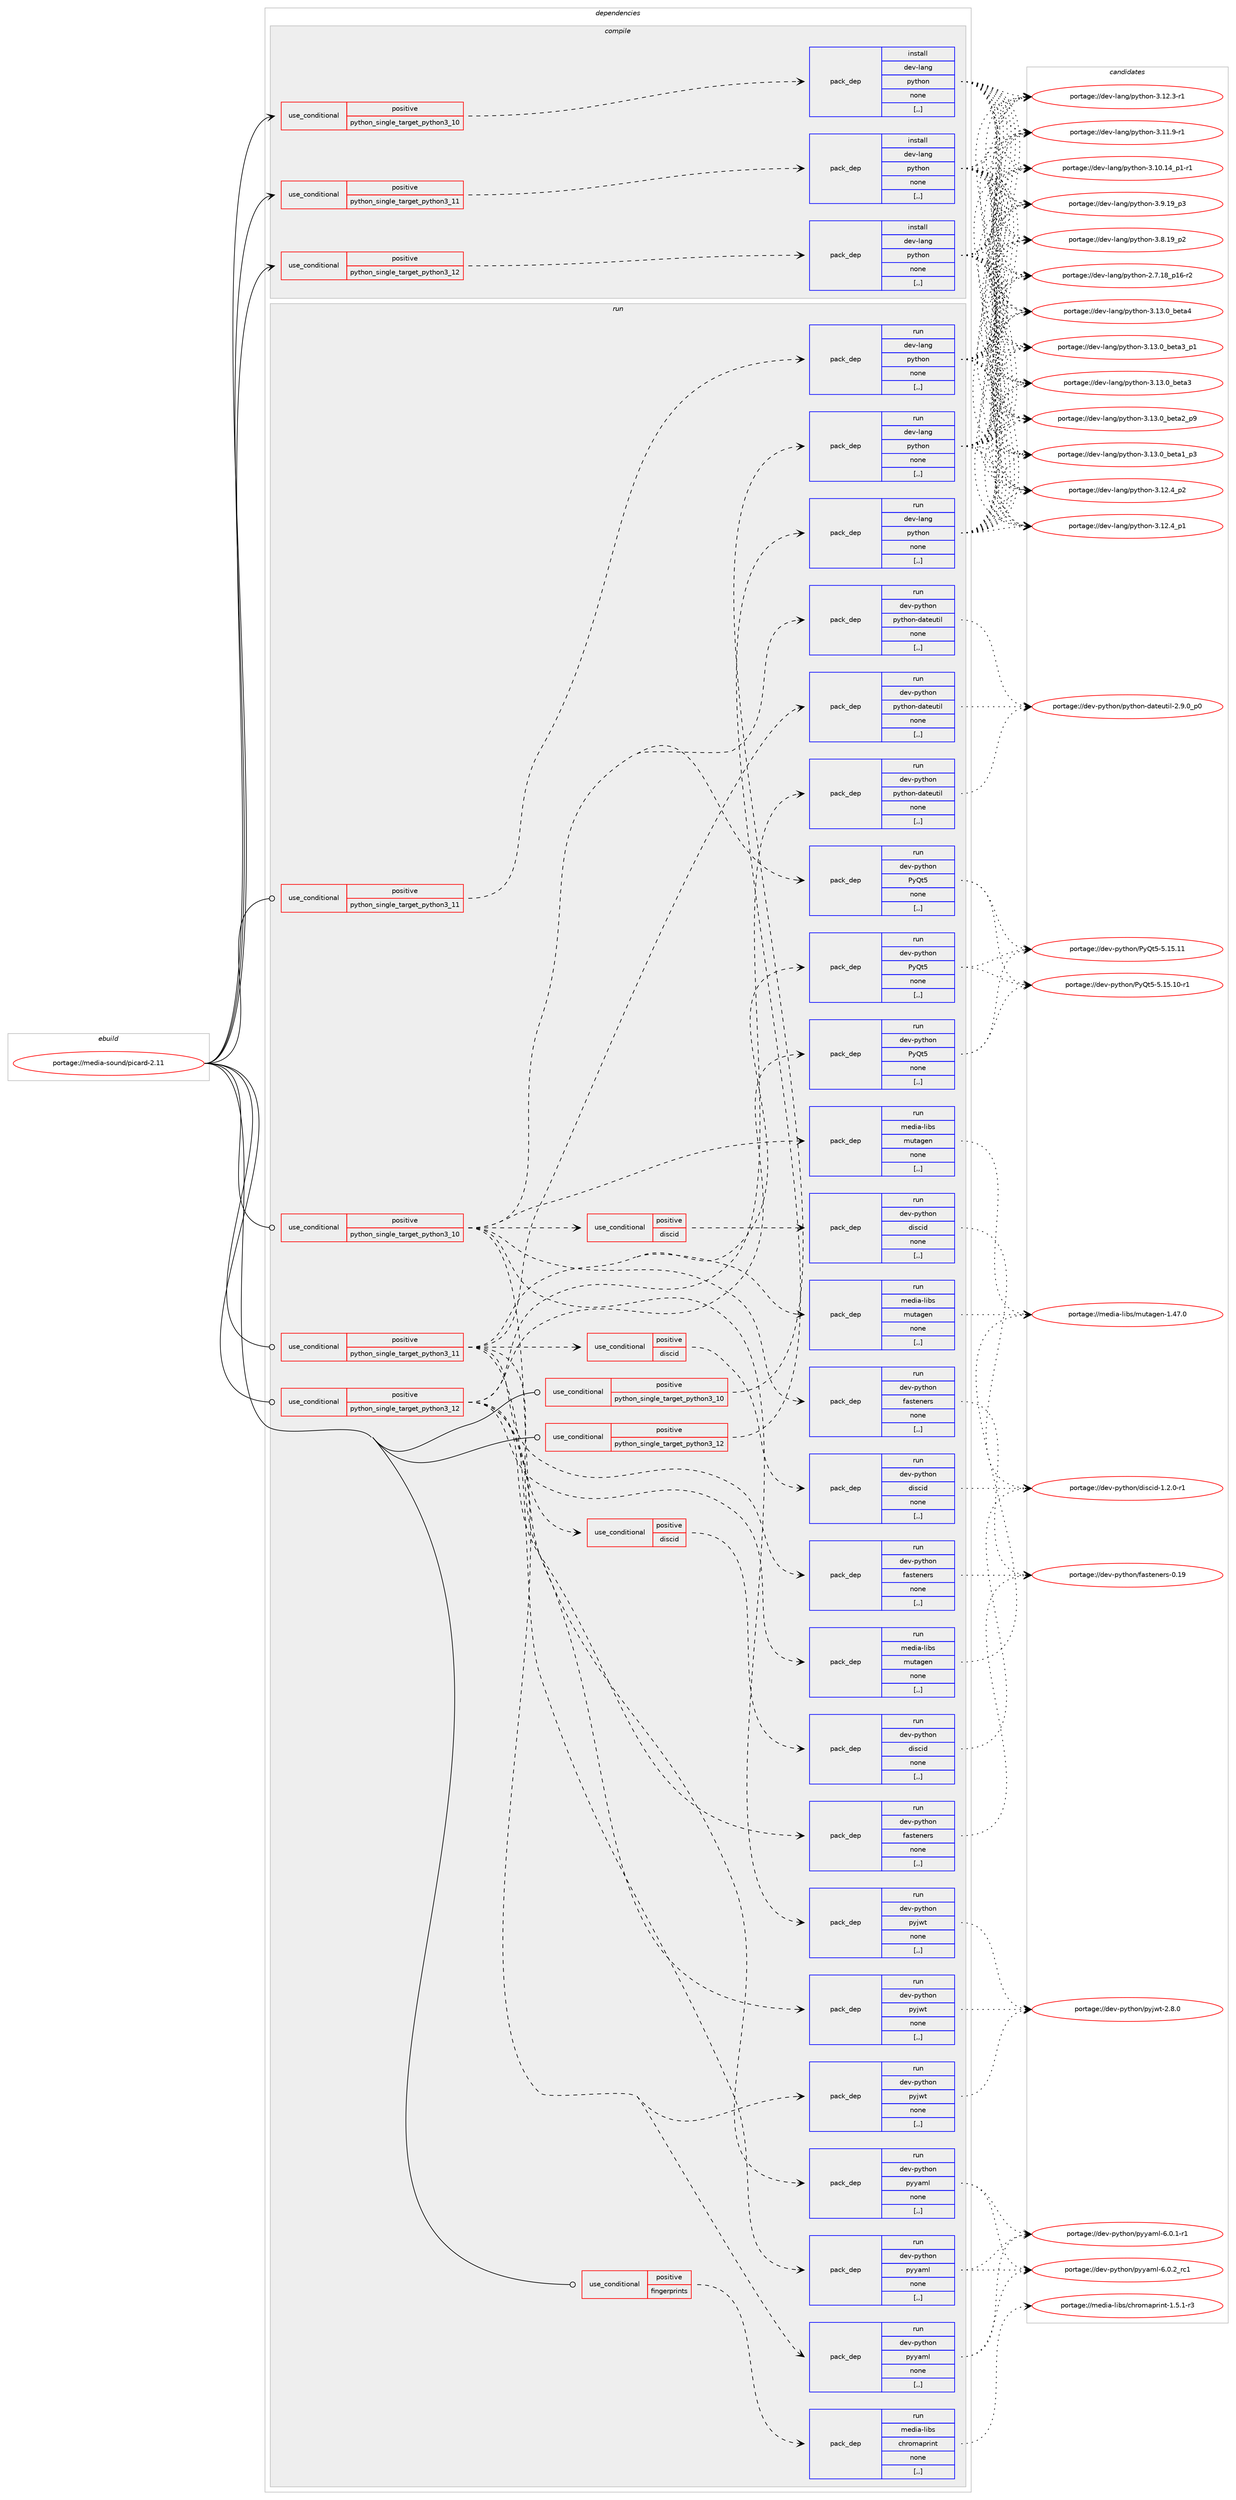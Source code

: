 digraph prolog {

# *************
# Graph options
# *************

newrank=true;
concentrate=true;
compound=true;
graph [rankdir=LR,fontname=Helvetica,fontsize=10,ranksep=1.5];#, ranksep=2.5, nodesep=0.2];
edge  [arrowhead=vee];
node  [fontname=Helvetica,fontsize=10];

# **********
# The ebuild
# **********

subgraph cluster_leftcol {
color=gray;
label=<<i>ebuild</i>>;
id [label="portage://media-sound/picard-2.11", color=red, width=4, href="../media-sound/picard-2.11.svg"];
}

# ****************
# The dependencies
# ****************

subgraph cluster_midcol {
color=gray;
label=<<i>dependencies</i>>;
subgraph cluster_compile {
fillcolor="#eeeeee";
style=filled;
label=<<i>compile</i>>;
subgraph cond80767 {
dependency318798 [label=<<TABLE BORDER="0" CELLBORDER="1" CELLSPACING="0" CELLPADDING="4"><TR><TD ROWSPAN="3" CELLPADDING="10">use_conditional</TD></TR><TR><TD>positive</TD></TR><TR><TD>python_single_target_python3_10</TD></TR></TABLE>>, shape=none, color=red];
subgraph pack235568 {
dependency318799 [label=<<TABLE BORDER="0" CELLBORDER="1" CELLSPACING="0" CELLPADDING="4" WIDTH="220"><TR><TD ROWSPAN="6" CELLPADDING="30">pack_dep</TD></TR><TR><TD WIDTH="110">install</TD></TR><TR><TD>dev-lang</TD></TR><TR><TD>python</TD></TR><TR><TD>none</TD></TR><TR><TD>[,,]</TD></TR></TABLE>>, shape=none, color=blue];
}
dependency318798:e -> dependency318799:w [weight=20,style="dashed",arrowhead="vee"];
}
id:e -> dependency318798:w [weight=20,style="solid",arrowhead="vee"];
subgraph cond80768 {
dependency318800 [label=<<TABLE BORDER="0" CELLBORDER="1" CELLSPACING="0" CELLPADDING="4"><TR><TD ROWSPAN="3" CELLPADDING="10">use_conditional</TD></TR><TR><TD>positive</TD></TR><TR><TD>python_single_target_python3_11</TD></TR></TABLE>>, shape=none, color=red];
subgraph pack235569 {
dependency318801 [label=<<TABLE BORDER="0" CELLBORDER="1" CELLSPACING="0" CELLPADDING="4" WIDTH="220"><TR><TD ROWSPAN="6" CELLPADDING="30">pack_dep</TD></TR><TR><TD WIDTH="110">install</TD></TR><TR><TD>dev-lang</TD></TR><TR><TD>python</TD></TR><TR><TD>none</TD></TR><TR><TD>[,,]</TD></TR></TABLE>>, shape=none, color=blue];
}
dependency318800:e -> dependency318801:w [weight=20,style="dashed",arrowhead="vee"];
}
id:e -> dependency318800:w [weight=20,style="solid",arrowhead="vee"];
subgraph cond80769 {
dependency318802 [label=<<TABLE BORDER="0" CELLBORDER="1" CELLSPACING="0" CELLPADDING="4"><TR><TD ROWSPAN="3" CELLPADDING="10">use_conditional</TD></TR><TR><TD>positive</TD></TR><TR><TD>python_single_target_python3_12</TD></TR></TABLE>>, shape=none, color=red];
subgraph pack235570 {
dependency318803 [label=<<TABLE BORDER="0" CELLBORDER="1" CELLSPACING="0" CELLPADDING="4" WIDTH="220"><TR><TD ROWSPAN="6" CELLPADDING="30">pack_dep</TD></TR><TR><TD WIDTH="110">install</TD></TR><TR><TD>dev-lang</TD></TR><TR><TD>python</TD></TR><TR><TD>none</TD></TR><TR><TD>[,,]</TD></TR></TABLE>>, shape=none, color=blue];
}
dependency318802:e -> dependency318803:w [weight=20,style="dashed",arrowhead="vee"];
}
id:e -> dependency318802:w [weight=20,style="solid",arrowhead="vee"];
}
subgraph cluster_compileandrun {
fillcolor="#eeeeee";
style=filled;
label=<<i>compile and run</i>>;
}
subgraph cluster_run {
fillcolor="#eeeeee";
style=filled;
label=<<i>run</i>>;
subgraph cond80770 {
dependency318804 [label=<<TABLE BORDER="0" CELLBORDER="1" CELLSPACING="0" CELLPADDING="4"><TR><TD ROWSPAN="3" CELLPADDING="10">use_conditional</TD></TR><TR><TD>positive</TD></TR><TR><TD>fingerprints</TD></TR></TABLE>>, shape=none, color=red];
subgraph pack235571 {
dependency318805 [label=<<TABLE BORDER="0" CELLBORDER="1" CELLSPACING="0" CELLPADDING="4" WIDTH="220"><TR><TD ROWSPAN="6" CELLPADDING="30">pack_dep</TD></TR><TR><TD WIDTH="110">run</TD></TR><TR><TD>media-libs</TD></TR><TR><TD>chromaprint</TD></TR><TR><TD>none</TD></TR><TR><TD>[,,]</TD></TR></TABLE>>, shape=none, color=blue];
}
dependency318804:e -> dependency318805:w [weight=20,style="dashed",arrowhead="vee"];
}
id:e -> dependency318804:w [weight=20,style="solid",arrowhead="odot"];
subgraph cond80771 {
dependency318806 [label=<<TABLE BORDER="0" CELLBORDER="1" CELLSPACING="0" CELLPADDING="4"><TR><TD ROWSPAN="3" CELLPADDING="10">use_conditional</TD></TR><TR><TD>positive</TD></TR><TR><TD>python_single_target_python3_10</TD></TR></TABLE>>, shape=none, color=red];
subgraph pack235572 {
dependency318807 [label=<<TABLE BORDER="0" CELLBORDER="1" CELLSPACING="0" CELLPADDING="4" WIDTH="220"><TR><TD ROWSPAN="6" CELLPADDING="30">pack_dep</TD></TR><TR><TD WIDTH="110">run</TD></TR><TR><TD>dev-lang</TD></TR><TR><TD>python</TD></TR><TR><TD>none</TD></TR><TR><TD>[,,]</TD></TR></TABLE>>, shape=none, color=blue];
}
dependency318806:e -> dependency318807:w [weight=20,style="dashed",arrowhead="vee"];
}
id:e -> dependency318806:w [weight=20,style="solid",arrowhead="odot"];
subgraph cond80772 {
dependency318808 [label=<<TABLE BORDER="0" CELLBORDER="1" CELLSPACING="0" CELLPADDING="4"><TR><TD ROWSPAN="3" CELLPADDING="10">use_conditional</TD></TR><TR><TD>positive</TD></TR><TR><TD>python_single_target_python3_10</TD></TR></TABLE>>, shape=none, color=red];
subgraph pack235573 {
dependency318809 [label=<<TABLE BORDER="0" CELLBORDER="1" CELLSPACING="0" CELLPADDING="4" WIDTH="220"><TR><TD ROWSPAN="6" CELLPADDING="30">pack_dep</TD></TR><TR><TD WIDTH="110">run</TD></TR><TR><TD>dev-python</TD></TR><TR><TD>fasteners</TD></TR><TR><TD>none</TD></TR><TR><TD>[,,]</TD></TR></TABLE>>, shape=none, color=blue];
}
dependency318808:e -> dependency318809:w [weight=20,style="dashed",arrowhead="vee"];
subgraph pack235574 {
dependency318810 [label=<<TABLE BORDER="0" CELLBORDER="1" CELLSPACING="0" CELLPADDING="4" WIDTH="220"><TR><TD ROWSPAN="6" CELLPADDING="30">pack_dep</TD></TR><TR><TD WIDTH="110">run</TD></TR><TR><TD>dev-python</TD></TR><TR><TD>pyjwt</TD></TR><TR><TD>none</TD></TR><TR><TD>[,,]</TD></TR></TABLE>>, shape=none, color=blue];
}
dependency318808:e -> dependency318810:w [weight=20,style="dashed",arrowhead="vee"];
subgraph pack235575 {
dependency318811 [label=<<TABLE BORDER="0" CELLBORDER="1" CELLSPACING="0" CELLPADDING="4" WIDTH="220"><TR><TD ROWSPAN="6" CELLPADDING="30">pack_dep</TD></TR><TR><TD WIDTH="110">run</TD></TR><TR><TD>dev-python</TD></TR><TR><TD>PyQt5</TD></TR><TR><TD>none</TD></TR><TR><TD>[,,]</TD></TR></TABLE>>, shape=none, color=blue];
}
dependency318808:e -> dependency318811:w [weight=20,style="dashed",arrowhead="vee"];
subgraph pack235576 {
dependency318812 [label=<<TABLE BORDER="0" CELLBORDER="1" CELLSPACING="0" CELLPADDING="4" WIDTH="220"><TR><TD ROWSPAN="6" CELLPADDING="30">pack_dep</TD></TR><TR><TD WIDTH="110">run</TD></TR><TR><TD>dev-python</TD></TR><TR><TD>python-dateutil</TD></TR><TR><TD>none</TD></TR><TR><TD>[,,]</TD></TR></TABLE>>, shape=none, color=blue];
}
dependency318808:e -> dependency318812:w [weight=20,style="dashed",arrowhead="vee"];
subgraph pack235577 {
dependency318813 [label=<<TABLE BORDER="0" CELLBORDER="1" CELLSPACING="0" CELLPADDING="4" WIDTH="220"><TR><TD ROWSPAN="6" CELLPADDING="30">pack_dep</TD></TR><TR><TD WIDTH="110">run</TD></TR><TR><TD>dev-python</TD></TR><TR><TD>pyyaml</TD></TR><TR><TD>none</TD></TR><TR><TD>[,,]</TD></TR></TABLE>>, shape=none, color=blue];
}
dependency318808:e -> dependency318813:w [weight=20,style="dashed",arrowhead="vee"];
subgraph pack235578 {
dependency318814 [label=<<TABLE BORDER="0" CELLBORDER="1" CELLSPACING="0" CELLPADDING="4" WIDTH="220"><TR><TD ROWSPAN="6" CELLPADDING="30">pack_dep</TD></TR><TR><TD WIDTH="110">run</TD></TR><TR><TD>media-libs</TD></TR><TR><TD>mutagen</TD></TR><TR><TD>none</TD></TR><TR><TD>[,,]</TD></TR></TABLE>>, shape=none, color=blue];
}
dependency318808:e -> dependency318814:w [weight=20,style="dashed",arrowhead="vee"];
subgraph cond80773 {
dependency318815 [label=<<TABLE BORDER="0" CELLBORDER="1" CELLSPACING="0" CELLPADDING="4"><TR><TD ROWSPAN="3" CELLPADDING="10">use_conditional</TD></TR><TR><TD>positive</TD></TR><TR><TD>discid</TD></TR></TABLE>>, shape=none, color=red];
subgraph pack235579 {
dependency318816 [label=<<TABLE BORDER="0" CELLBORDER="1" CELLSPACING="0" CELLPADDING="4" WIDTH="220"><TR><TD ROWSPAN="6" CELLPADDING="30">pack_dep</TD></TR><TR><TD WIDTH="110">run</TD></TR><TR><TD>dev-python</TD></TR><TR><TD>discid</TD></TR><TR><TD>none</TD></TR><TR><TD>[,,]</TD></TR></TABLE>>, shape=none, color=blue];
}
dependency318815:e -> dependency318816:w [weight=20,style="dashed",arrowhead="vee"];
}
dependency318808:e -> dependency318815:w [weight=20,style="dashed",arrowhead="vee"];
}
id:e -> dependency318808:w [weight=20,style="solid",arrowhead="odot"];
subgraph cond80774 {
dependency318817 [label=<<TABLE BORDER="0" CELLBORDER="1" CELLSPACING="0" CELLPADDING="4"><TR><TD ROWSPAN="3" CELLPADDING="10">use_conditional</TD></TR><TR><TD>positive</TD></TR><TR><TD>python_single_target_python3_11</TD></TR></TABLE>>, shape=none, color=red];
subgraph pack235580 {
dependency318818 [label=<<TABLE BORDER="0" CELLBORDER="1" CELLSPACING="0" CELLPADDING="4" WIDTH="220"><TR><TD ROWSPAN="6" CELLPADDING="30">pack_dep</TD></TR><TR><TD WIDTH="110">run</TD></TR><TR><TD>dev-lang</TD></TR><TR><TD>python</TD></TR><TR><TD>none</TD></TR><TR><TD>[,,]</TD></TR></TABLE>>, shape=none, color=blue];
}
dependency318817:e -> dependency318818:w [weight=20,style="dashed",arrowhead="vee"];
}
id:e -> dependency318817:w [weight=20,style="solid",arrowhead="odot"];
subgraph cond80775 {
dependency318819 [label=<<TABLE BORDER="0" CELLBORDER="1" CELLSPACING="0" CELLPADDING="4"><TR><TD ROWSPAN="3" CELLPADDING="10">use_conditional</TD></TR><TR><TD>positive</TD></TR><TR><TD>python_single_target_python3_11</TD></TR></TABLE>>, shape=none, color=red];
subgraph pack235581 {
dependency318820 [label=<<TABLE BORDER="0" CELLBORDER="1" CELLSPACING="0" CELLPADDING="4" WIDTH="220"><TR><TD ROWSPAN="6" CELLPADDING="30">pack_dep</TD></TR><TR><TD WIDTH="110">run</TD></TR><TR><TD>dev-python</TD></TR><TR><TD>fasteners</TD></TR><TR><TD>none</TD></TR><TR><TD>[,,]</TD></TR></TABLE>>, shape=none, color=blue];
}
dependency318819:e -> dependency318820:w [weight=20,style="dashed",arrowhead="vee"];
subgraph pack235582 {
dependency318821 [label=<<TABLE BORDER="0" CELLBORDER="1" CELLSPACING="0" CELLPADDING="4" WIDTH="220"><TR><TD ROWSPAN="6" CELLPADDING="30">pack_dep</TD></TR><TR><TD WIDTH="110">run</TD></TR><TR><TD>dev-python</TD></TR><TR><TD>pyjwt</TD></TR><TR><TD>none</TD></TR><TR><TD>[,,]</TD></TR></TABLE>>, shape=none, color=blue];
}
dependency318819:e -> dependency318821:w [weight=20,style="dashed",arrowhead="vee"];
subgraph pack235583 {
dependency318822 [label=<<TABLE BORDER="0" CELLBORDER="1" CELLSPACING="0" CELLPADDING="4" WIDTH="220"><TR><TD ROWSPAN="6" CELLPADDING="30">pack_dep</TD></TR><TR><TD WIDTH="110">run</TD></TR><TR><TD>dev-python</TD></TR><TR><TD>PyQt5</TD></TR><TR><TD>none</TD></TR><TR><TD>[,,]</TD></TR></TABLE>>, shape=none, color=blue];
}
dependency318819:e -> dependency318822:w [weight=20,style="dashed",arrowhead="vee"];
subgraph pack235584 {
dependency318823 [label=<<TABLE BORDER="0" CELLBORDER="1" CELLSPACING="0" CELLPADDING="4" WIDTH="220"><TR><TD ROWSPAN="6" CELLPADDING="30">pack_dep</TD></TR><TR><TD WIDTH="110">run</TD></TR><TR><TD>dev-python</TD></TR><TR><TD>python-dateutil</TD></TR><TR><TD>none</TD></TR><TR><TD>[,,]</TD></TR></TABLE>>, shape=none, color=blue];
}
dependency318819:e -> dependency318823:w [weight=20,style="dashed",arrowhead="vee"];
subgraph pack235585 {
dependency318824 [label=<<TABLE BORDER="0" CELLBORDER="1" CELLSPACING="0" CELLPADDING="4" WIDTH="220"><TR><TD ROWSPAN="6" CELLPADDING="30">pack_dep</TD></TR><TR><TD WIDTH="110">run</TD></TR><TR><TD>dev-python</TD></TR><TR><TD>pyyaml</TD></TR><TR><TD>none</TD></TR><TR><TD>[,,]</TD></TR></TABLE>>, shape=none, color=blue];
}
dependency318819:e -> dependency318824:w [weight=20,style="dashed",arrowhead="vee"];
subgraph pack235586 {
dependency318825 [label=<<TABLE BORDER="0" CELLBORDER="1" CELLSPACING="0" CELLPADDING="4" WIDTH="220"><TR><TD ROWSPAN="6" CELLPADDING="30">pack_dep</TD></TR><TR><TD WIDTH="110">run</TD></TR><TR><TD>media-libs</TD></TR><TR><TD>mutagen</TD></TR><TR><TD>none</TD></TR><TR><TD>[,,]</TD></TR></TABLE>>, shape=none, color=blue];
}
dependency318819:e -> dependency318825:w [weight=20,style="dashed",arrowhead="vee"];
subgraph cond80776 {
dependency318826 [label=<<TABLE BORDER="0" CELLBORDER="1" CELLSPACING="0" CELLPADDING="4"><TR><TD ROWSPAN="3" CELLPADDING="10">use_conditional</TD></TR><TR><TD>positive</TD></TR><TR><TD>discid</TD></TR></TABLE>>, shape=none, color=red];
subgraph pack235587 {
dependency318827 [label=<<TABLE BORDER="0" CELLBORDER="1" CELLSPACING="0" CELLPADDING="4" WIDTH="220"><TR><TD ROWSPAN="6" CELLPADDING="30">pack_dep</TD></TR><TR><TD WIDTH="110">run</TD></TR><TR><TD>dev-python</TD></TR><TR><TD>discid</TD></TR><TR><TD>none</TD></TR><TR><TD>[,,]</TD></TR></TABLE>>, shape=none, color=blue];
}
dependency318826:e -> dependency318827:w [weight=20,style="dashed",arrowhead="vee"];
}
dependency318819:e -> dependency318826:w [weight=20,style="dashed",arrowhead="vee"];
}
id:e -> dependency318819:w [weight=20,style="solid",arrowhead="odot"];
subgraph cond80777 {
dependency318828 [label=<<TABLE BORDER="0" CELLBORDER="1" CELLSPACING="0" CELLPADDING="4"><TR><TD ROWSPAN="3" CELLPADDING="10">use_conditional</TD></TR><TR><TD>positive</TD></TR><TR><TD>python_single_target_python3_12</TD></TR></TABLE>>, shape=none, color=red];
subgraph pack235588 {
dependency318829 [label=<<TABLE BORDER="0" CELLBORDER="1" CELLSPACING="0" CELLPADDING="4" WIDTH="220"><TR><TD ROWSPAN="6" CELLPADDING="30">pack_dep</TD></TR><TR><TD WIDTH="110">run</TD></TR><TR><TD>dev-lang</TD></TR><TR><TD>python</TD></TR><TR><TD>none</TD></TR><TR><TD>[,,]</TD></TR></TABLE>>, shape=none, color=blue];
}
dependency318828:e -> dependency318829:w [weight=20,style="dashed",arrowhead="vee"];
}
id:e -> dependency318828:w [weight=20,style="solid",arrowhead="odot"];
subgraph cond80778 {
dependency318830 [label=<<TABLE BORDER="0" CELLBORDER="1" CELLSPACING="0" CELLPADDING="4"><TR><TD ROWSPAN="3" CELLPADDING="10">use_conditional</TD></TR><TR><TD>positive</TD></TR><TR><TD>python_single_target_python3_12</TD></TR></TABLE>>, shape=none, color=red];
subgraph pack235589 {
dependency318831 [label=<<TABLE BORDER="0" CELLBORDER="1" CELLSPACING="0" CELLPADDING="4" WIDTH="220"><TR><TD ROWSPAN="6" CELLPADDING="30">pack_dep</TD></TR><TR><TD WIDTH="110">run</TD></TR><TR><TD>dev-python</TD></TR><TR><TD>fasteners</TD></TR><TR><TD>none</TD></TR><TR><TD>[,,]</TD></TR></TABLE>>, shape=none, color=blue];
}
dependency318830:e -> dependency318831:w [weight=20,style="dashed",arrowhead="vee"];
subgraph pack235590 {
dependency318832 [label=<<TABLE BORDER="0" CELLBORDER="1" CELLSPACING="0" CELLPADDING="4" WIDTH="220"><TR><TD ROWSPAN="6" CELLPADDING="30">pack_dep</TD></TR><TR><TD WIDTH="110">run</TD></TR><TR><TD>dev-python</TD></TR><TR><TD>pyjwt</TD></TR><TR><TD>none</TD></TR><TR><TD>[,,]</TD></TR></TABLE>>, shape=none, color=blue];
}
dependency318830:e -> dependency318832:w [weight=20,style="dashed",arrowhead="vee"];
subgraph pack235591 {
dependency318833 [label=<<TABLE BORDER="0" CELLBORDER="1" CELLSPACING="0" CELLPADDING="4" WIDTH="220"><TR><TD ROWSPAN="6" CELLPADDING="30">pack_dep</TD></TR><TR><TD WIDTH="110">run</TD></TR><TR><TD>dev-python</TD></TR><TR><TD>PyQt5</TD></TR><TR><TD>none</TD></TR><TR><TD>[,,]</TD></TR></TABLE>>, shape=none, color=blue];
}
dependency318830:e -> dependency318833:w [weight=20,style="dashed",arrowhead="vee"];
subgraph pack235592 {
dependency318834 [label=<<TABLE BORDER="0" CELLBORDER="1" CELLSPACING="0" CELLPADDING="4" WIDTH="220"><TR><TD ROWSPAN="6" CELLPADDING="30">pack_dep</TD></TR><TR><TD WIDTH="110">run</TD></TR><TR><TD>dev-python</TD></TR><TR><TD>python-dateutil</TD></TR><TR><TD>none</TD></TR><TR><TD>[,,]</TD></TR></TABLE>>, shape=none, color=blue];
}
dependency318830:e -> dependency318834:w [weight=20,style="dashed",arrowhead="vee"];
subgraph pack235593 {
dependency318835 [label=<<TABLE BORDER="0" CELLBORDER="1" CELLSPACING="0" CELLPADDING="4" WIDTH="220"><TR><TD ROWSPAN="6" CELLPADDING="30">pack_dep</TD></TR><TR><TD WIDTH="110">run</TD></TR><TR><TD>dev-python</TD></TR><TR><TD>pyyaml</TD></TR><TR><TD>none</TD></TR><TR><TD>[,,]</TD></TR></TABLE>>, shape=none, color=blue];
}
dependency318830:e -> dependency318835:w [weight=20,style="dashed",arrowhead="vee"];
subgraph pack235594 {
dependency318836 [label=<<TABLE BORDER="0" CELLBORDER="1" CELLSPACING="0" CELLPADDING="4" WIDTH="220"><TR><TD ROWSPAN="6" CELLPADDING="30">pack_dep</TD></TR><TR><TD WIDTH="110">run</TD></TR><TR><TD>media-libs</TD></TR><TR><TD>mutagen</TD></TR><TR><TD>none</TD></TR><TR><TD>[,,]</TD></TR></TABLE>>, shape=none, color=blue];
}
dependency318830:e -> dependency318836:w [weight=20,style="dashed",arrowhead="vee"];
subgraph cond80779 {
dependency318837 [label=<<TABLE BORDER="0" CELLBORDER="1" CELLSPACING="0" CELLPADDING="4"><TR><TD ROWSPAN="3" CELLPADDING="10">use_conditional</TD></TR><TR><TD>positive</TD></TR><TR><TD>discid</TD></TR></TABLE>>, shape=none, color=red];
subgraph pack235595 {
dependency318838 [label=<<TABLE BORDER="0" CELLBORDER="1" CELLSPACING="0" CELLPADDING="4" WIDTH="220"><TR><TD ROWSPAN="6" CELLPADDING="30">pack_dep</TD></TR><TR><TD WIDTH="110">run</TD></TR><TR><TD>dev-python</TD></TR><TR><TD>discid</TD></TR><TR><TD>none</TD></TR><TR><TD>[,,]</TD></TR></TABLE>>, shape=none, color=blue];
}
dependency318837:e -> dependency318838:w [weight=20,style="dashed",arrowhead="vee"];
}
dependency318830:e -> dependency318837:w [weight=20,style="dashed",arrowhead="vee"];
}
id:e -> dependency318830:w [weight=20,style="solid",arrowhead="odot"];
}
}

# **************
# The candidates
# **************

subgraph cluster_choices {
rank=same;
color=gray;
label=<<i>candidates</i>>;

subgraph choice235568 {
color=black;
nodesep=1;
choice1001011184510897110103471121211161041111104551464951464895981011169752 [label="portage://dev-lang/python-3.13.0_beta4", color=red, width=4,href="../dev-lang/python-3.13.0_beta4.svg"];
choice10010111845108971101034711212111610411111045514649514648959810111697519511249 [label="portage://dev-lang/python-3.13.0_beta3_p1", color=red, width=4,href="../dev-lang/python-3.13.0_beta3_p1.svg"];
choice1001011184510897110103471121211161041111104551464951464895981011169751 [label="portage://dev-lang/python-3.13.0_beta3", color=red, width=4,href="../dev-lang/python-3.13.0_beta3.svg"];
choice10010111845108971101034711212111610411111045514649514648959810111697509511257 [label="portage://dev-lang/python-3.13.0_beta2_p9", color=red, width=4,href="../dev-lang/python-3.13.0_beta2_p9.svg"];
choice10010111845108971101034711212111610411111045514649514648959810111697499511251 [label="portage://dev-lang/python-3.13.0_beta1_p3", color=red, width=4,href="../dev-lang/python-3.13.0_beta1_p3.svg"];
choice100101118451089711010347112121116104111110455146495046529511250 [label="portage://dev-lang/python-3.12.4_p2", color=red, width=4,href="../dev-lang/python-3.12.4_p2.svg"];
choice100101118451089711010347112121116104111110455146495046529511249 [label="portage://dev-lang/python-3.12.4_p1", color=red, width=4,href="../dev-lang/python-3.12.4_p1.svg"];
choice100101118451089711010347112121116104111110455146495046514511449 [label="portage://dev-lang/python-3.12.3-r1", color=red, width=4,href="../dev-lang/python-3.12.3-r1.svg"];
choice100101118451089711010347112121116104111110455146494946574511449 [label="portage://dev-lang/python-3.11.9-r1", color=red, width=4,href="../dev-lang/python-3.11.9-r1.svg"];
choice100101118451089711010347112121116104111110455146494846495295112494511449 [label="portage://dev-lang/python-3.10.14_p1-r1", color=red, width=4,href="../dev-lang/python-3.10.14_p1-r1.svg"];
choice100101118451089711010347112121116104111110455146574649579511251 [label="portage://dev-lang/python-3.9.19_p3", color=red, width=4,href="../dev-lang/python-3.9.19_p3.svg"];
choice100101118451089711010347112121116104111110455146564649579511250 [label="portage://dev-lang/python-3.8.19_p2", color=red, width=4,href="../dev-lang/python-3.8.19_p2.svg"];
choice100101118451089711010347112121116104111110455046554649569511249544511450 [label="portage://dev-lang/python-2.7.18_p16-r2", color=red, width=4,href="../dev-lang/python-2.7.18_p16-r2.svg"];
dependency318799:e -> choice1001011184510897110103471121211161041111104551464951464895981011169752:w [style=dotted,weight="100"];
dependency318799:e -> choice10010111845108971101034711212111610411111045514649514648959810111697519511249:w [style=dotted,weight="100"];
dependency318799:e -> choice1001011184510897110103471121211161041111104551464951464895981011169751:w [style=dotted,weight="100"];
dependency318799:e -> choice10010111845108971101034711212111610411111045514649514648959810111697509511257:w [style=dotted,weight="100"];
dependency318799:e -> choice10010111845108971101034711212111610411111045514649514648959810111697499511251:w [style=dotted,weight="100"];
dependency318799:e -> choice100101118451089711010347112121116104111110455146495046529511250:w [style=dotted,weight="100"];
dependency318799:e -> choice100101118451089711010347112121116104111110455146495046529511249:w [style=dotted,weight="100"];
dependency318799:e -> choice100101118451089711010347112121116104111110455146495046514511449:w [style=dotted,weight="100"];
dependency318799:e -> choice100101118451089711010347112121116104111110455146494946574511449:w [style=dotted,weight="100"];
dependency318799:e -> choice100101118451089711010347112121116104111110455146494846495295112494511449:w [style=dotted,weight="100"];
dependency318799:e -> choice100101118451089711010347112121116104111110455146574649579511251:w [style=dotted,weight="100"];
dependency318799:e -> choice100101118451089711010347112121116104111110455146564649579511250:w [style=dotted,weight="100"];
dependency318799:e -> choice100101118451089711010347112121116104111110455046554649569511249544511450:w [style=dotted,weight="100"];
}
subgraph choice235569 {
color=black;
nodesep=1;
choice1001011184510897110103471121211161041111104551464951464895981011169752 [label="portage://dev-lang/python-3.13.0_beta4", color=red, width=4,href="../dev-lang/python-3.13.0_beta4.svg"];
choice10010111845108971101034711212111610411111045514649514648959810111697519511249 [label="portage://dev-lang/python-3.13.0_beta3_p1", color=red, width=4,href="../dev-lang/python-3.13.0_beta3_p1.svg"];
choice1001011184510897110103471121211161041111104551464951464895981011169751 [label="portage://dev-lang/python-3.13.0_beta3", color=red, width=4,href="../dev-lang/python-3.13.0_beta3.svg"];
choice10010111845108971101034711212111610411111045514649514648959810111697509511257 [label="portage://dev-lang/python-3.13.0_beta2_p9", color=red, width=4,href="../dev-lang/python-3.13.0_beta2_p9.svg"];
choice10010111845108971101034711212111610411111045514649514648959810111697499511251 [label="portage://dev-lang/python-3.13.0_beta1_p3", color=red, width=4,href="../dev-lang/python-3.13.0_beta1_p3.svg"];
choice100101118451089711010347112121116104111110455146495046529511250 [label="portage://dev-lang/python-3.12.4_p2", color=red, width=4,href="../dev-lang/python-3.12.4_p2.svg"];
choice100101118451089711010347112121116104111110455146495046529511249 [label="portage://dev-lang/python-3.12.4_p1", color=red, width=4,href="../dev-lang/python-3.12.4_p1.svg"];
choice100101118451089711010347112121116104111110455146495046514511449 [label="portage://dev-lang/python-3.12.3-r1", color=red, width=4,href="../dev-lang/python-3.12.3-r1.svg"];
choice100101118451089711010347112121116104111110455146494946574511449 [label="portage://dev-lang/python-3.11.9-r1", color=red, width=4,href="../dev-lang/python-3.11.9-r1.svg"];
choice100101118451089711010347112121116104111110455146494846495295112494511449 [label="portage://dev-lang/python-3.10.14_p1-r1", color=red, width=4,href="../dev-lang/python-3.10.14_p1-r1.svg"];
choice100101118451089711010347112121116104111110455146574649579511251 [label="portage://dev-lang/python-3.9.19_p3", color=red, width=4,href="../dev-lang/python-3.9.19_p3.svg"];
choice100101118451089711010347112121116104111110455146564649579511250 [label="portage://dev-lang/python-3.8.19_p2", color=red, width=4,href="../dev-lang/python-3.8.19_p2.svg"];
choice100101118451089711010347112121116104111110455046554649569511249544511450 [label="portage://dev-lang/python-2.7.18_p16-r2", color=red, width=4,href="../dev-lang/python-2.7.18_p16-r2.svg"];
dependency318801:e -> choice1001011184510897110103471121211161041111104551464951464895981011169752:w [style=dotted,weight="100"];
dependency318801:e -> choice10010111845108971101034711212111610411111045514649514648959810111697519511249:w [style=dotted,weight="100"];
dependency318801:e -> choice1001011184510897110103471121211161041111104551464951464895981011169751:w [style=dotted,weight="100"];
dependency318801:e -> choice10010111845108971101034711212111610411111045514649514648959810111697509511257:w [style=dotted,weight="100"];
dependency318801:e -> choice10010111845108971101034711212111610411111045514649514648959810111697499511251:w [style=dotted,weight="100"];
dependency318801:e -> choice100101118451089711010347112121116104111110455146495046529511250:w [style=dotted,weight="100"];
dependency318801:e -> choice100101118451089711010347112121116104111110455146495046529511249:w [style=dotted,weight="100"];
dependency318801:e -> choice100101118451089711010347112121116104111110455146495046514511449:w [style=dotted,weight="100"];
dependency318801:e -> choice100101118451089711010347112121116104111110455146494946574511449:w [style=dotted,weight="100"];
dependency318801:e -> choice100101118451089711010347112121116104111110455146494846495295112494511449:w [style=dotted,weight="100"];
dependency318801:e -> choice100101118451089711010347112121116104111110455146574649579511251:w [style=dotted,weight="100"];
dependency318801:e -> choice100101118451089711010347112121116104111110455146564649579511250:w [style=dotted,weight="100"];
dependency318801:e -> choice100101118451089711010347112121116104111110455046554649569511249544511450:w [style=dotted,weight="100"];
}
subgraph choice235570 {
color=black;
nodesep=1;
choice1001011184510897110103471121211161041111104551464951464895981011169752 [label="portage://dev-lang/python-3.13.0_beta4", color=red, width=4,href="../dev-lang/python-3.13.0_beta4.svg"];
choice10010111845108971101034711212111610411111045514649514648959810111697519511249 [label="portage://dev-lang/python-3.13.0_beta3_p1", color=red, width=4,href="../dev-lang/python-3.13.0_beta3_p1.svg"];
choice1001011184510897110103471121211161041111104551464951464895981011169751 [label="portage://dev-lang/python-3.13.0_beta3", color=red, width=4,href="../dev-lang/python-3.13.0_beta3.svg"];
choice10010111845108971101034711212111610411111045514649514648959810111697509511257 [label="portage://dev-lang/python-3.13.0_beta2_p9", color=red, width=4,href="../dev-lang/python-3.13.0_beta2_p9.svg"];
choice10010111845108971101034711212111610411111045514649514648959810111697499511251 [label="portage://dev-lang/python-3.13.0_beta1_p3", color=red, width=4,href="../dev-lang/python-3.13.0_beta1_p3.svg"];
choice100101118451089711010347112121116104111110455146495046529511250 [label="portage://dev-lang/python-3.12.4_p2", color=red, width=4,href="../dev-lang/python-3.12.4_p2.svg"];
choice100101118451089711010347112121116104111110455146495046529511249 [label="portage://dev-lang/python-3.12.4_p1", color=red, width=4,href="../dev-lang/python-3.12.4_p1.svg"];
choice100101118451089711010347112121116104111110455146495046514511449 [label="portage://dev-lang/python-3.12.3-r1", color=red, width=4,href="../dev-lang/python-3.12.3-r1.svg"];
choice100101118451089711010347112121116104111110455146494946574511449 [label="portage://dev-lang/python-3.11.9-r1", color=red, width=4,href="../dev-lang/python-3.11.9-r1.svg"];
choice100101118451089711010347112121116104111110455146494846495295112494511449 [label="portage://dev-lang/python-3.10.14_p1-r1", color=red, width=4,href="../dev-lang/python-3.10.14_p1-r1.svg"];
choice100101118451089711010347112121116104111110455146574649579511251 [label="portage://dev-lang/python-3.9.19_p3", color=red, width=4,href="../dev-lang/python-3.9.19_p3.svg"];
choice100101118451089711010347112121116104111110455146564649579511250 [label="portage://dev-lang/python-3.8.19_p2", color=red, width=4,href="../dev-lang/python-3.8.19_p2.svg"];
choice100101118451089711010347112121116104111110455046554649569511249544511450 [label="portage://dev-lang/python-2.7.18_p16-r2", color=red, width=4,href="../dev-lang/python-2.7.18_p16-r2.svg"];
dependency318803:e -> choice1001011184510897110103471121211161041111104551464951464895981011169752:w [style=dotted,weight="100"];
dependency318803:e -> choice10010111845108971101034711212111610411111045514649514648959810111697519511249:w [style=dotted,weight="100"];
dependency318803:e -> choice1001011184510897110103471121211161041111104551464951464895981011169751:w [style=dotted,weight="100"];
dependency318803:e -> choice10010111845108971101034711212111610411111045514649514648959810111697509511257:w [style=dotted,weight="100"];
dependency318803:e -> choice10010111845108971101034711212111610411111045514649514648959810111697499511251:w [style=dotted,weight="100"];
dependency318803:e -> choice100101118451089711010347112121116104111110455146495046529511250:w [style=dotted,weight="100"];
dependency318803:e -> choice100101118451089711010347112121116104111110455146495046529511249:w [style=dotted,weight="100"];
dependency318803:e -> choice100101118451089711010347112121116104111110455146495046514511449:w [style=dotted,weight="100"];
dependency318803:e -> choice100101118451089711010347112121116104111110455146494946574511449:w [style=dotted,weight="100"];
dependency318803:e -> choice100101118451089711010347112121116104111110455146494846495295112494511449:w [style=dotted,weight="100"];
dependency318803:e -> choice100101118451089711010347112121116104111110455146574649579511251:w [style=dotted,weight="100"];
dependency318803:e -> choice100101118451089711010347112121116104111110455146564649579511250:w [style=dotted,weight="100"];
dependency318803:e -> choice100101118451089711010347112121116104111110455046554649569511249544511450:w [style=dotted,weight="100"];
}
subgraph choice235571 {
color=black;
nodesep=1;
choice1091011001059745108105981154799104114111109971121141051101164549465346494511451 [label="portage://media-libs/chromaprint-1.5.1-r3", color=red, width=4,href="../media-libs/chromaprint-1.5.1-r3.svg"];
dependency318805:e -> choice1091011001059745108105981154799104114111109971121141051101164549465346494511451:w [style=dotted,weight="100"];
}
subgraph choice235572 {
color=black;
nodesep=1;
choice1001011184510897110103471121211161041111104551464951464895981011169752 [label="portage://dev-lang/python-3.13.0_beta4", color=red, width=4,href="../dev-lang/python-3.13.0_beta4.svg"];
choice10010111845108971101034711212111610411111045514649514648959810111697519511249 [label="portage://dev-lang/python-3.13.0_beta3_p1", color=red, width=4,href="../dev-lang/python-3.13.0_beta3_p1.svg"];
choice1001011184510897110103471121211161041111104551464951464895981011169751 [label="portage://dev-lang/python-3.13.0_beta3", color=red, width=4,href="../dev-lang/python-3.13.0_beta3.svg"];
choice10010111845108971101034711212111610411111045514649514648959810111697509511257 [label="portage://dev-lang/python-3.13.0_beta2_p9", color=red, width=4,href="../dev-lang/python-3.13.0_beta2_p9.svg"];
choice10010111845108971101034711212111610411111045514649514648959810111697499511251 [label="portage://dev-lang/python-3.13.0_beta1_p3", color=red, width=4,href="../dev-lang/python-3.13.0_beta1_p3.svg"];
choice100101118451089711010347112121116104111110455146495046529511250 [label="portage://dev-lang/python-3.12.4_p2", color=red, width=4,href="../dev-lang/python-3.12.4_p2.svg"];
choice100101118451089711010347112121116104111110455146495046529511249 [label="portage://dev-lang/python-3.12.4_p1", color=red, width=4,href="../dev-lang/python-3.12.4_p1.svg"];
choice100101118451089711010347112121116104111110455146495046514511449 [label="portage://dev-lang/python-3.12.3-r1", color=red, width=4,href="../dev-lang/python-3.12.3-r1.svg"];
choice100101118451089711010347112121116104111110455146494946574511449 [label="portage://dev-lang/python-3.11.9-r1", color=red, width=4,href="../dev-lang/python-3.11.9-r1.svg"];
choice100101118451089711010347112121116104111110455146494846495295112494511449 [label="portage://dev-lang/python-3.10.14_p1-r1", color=red, width=4,href="../dev-lang/python-3.10.14_p1-r1.svg"];
choice100101118451089711010347112121116104111110455146574649579511251 [label="portage://dev-lang/python-3.9.19_p3", color=red, width=4,href="../dev-lang/python-3.9.19_p3.svg"];
choice100101118451089711010347112121116104111110455146564649579511250 [label="portage://dev-lang/python-3.8.19_p2", color=red, width=4,href="../dev-lang/python-3.8.19_p2.svg"];
choice100101118451089711010347112121116104111110455046554649569511249544511450 [label="portage://dev-lang/python-2.7.18_p16-r2", color=red, width=4,href="../dev-lang/python-2.7.18_p16-r2.svg"];
dependency318807:e -> choice1001011184510897110103471121211161041111104551464951464895981011169752:w [style=dotted,weight="100"];
dependency318807:e -> choice10010111845108971101034711212111610411111045514649514648959810111697519511249:w [style=dotted,weight="100"];
dependency318807:e -> choice1001011184510897110103471121211161041111104551464951464895981011169751:w [style=dotted,weight="100"];
dependency318807:e -> choice10010111845108971101034711212111610411111045514649514648959810111697509511257:w [style=dotted,weight="100"];
dependency318807:e -> choice10010111845108971101034711212111610411111045514649514648959810111697499511251:w [style=dotted,weight="100"];
dependency318807:e -> choice100101118451089711010347112121116104111110455146495046529511250:w [style=dotted,weight="100"];
dependency318807:e -> choice100101118451089711010347112121116104111110455146495046529511249:w [style=dotted,weight="100"];
dependency318807:e -> choice100101118451089711010347112121116104111110455146495046514511449:w [style=dotted,weight="100"];
dependency318807:e -> choice100101118451089711010347112121116104111110455146494946574511449:w [style=dotted,weight="100"];
dependency318807:e -> choice100101118451089711010347112121116104111110455146494846495295112494511449:w [style=dotted,weight="100"];
dependency318807:e -> choice100101118451089711010347112121116104111110455146574649579511251:w [style=dotted,weight="100"];
dependency318807:e -> choice100101118451089711010347112121116104111110455146564649579511250:w [style=dotted,weight="100"];
dependency318807:e -> choice100101118451089711010347112121116104111110455046554649569511249544511450:w [style=dotted,weight="100"];
}
subgraph choice235573 {
color=black;
nodesep=1;
choice1001011184511212111610411111047102971151161011101011141154548464957 [label="portage://dev-python/fasteners-0.19", color=red, width=4,href="../dev-python/fasteners-0.19.svg"];
dependency318809:e -> choice1001011184511212111610411111047102971151161011101011141154548464957:w [style=dotted,weight="100"];
}
subgraph choice235574 {
color=black;
nodesep=1;
choice1001011184511212111610411111047112121106119116455046564648 [label="portage://dev-python/pyjwt-2.8.0", color=red, width=4,href="../dev-python/pyjwt-2.8.0.svg"];
dependency318810:e -> choice1001011184511212111610411111047112121106119116455046564648:w [style=dotted,weight="100"];
}
subgraph choice235575 {
color=black;
nodesep=1;
choice10010111845112121116104111110478012181116534553464953464949 [label="portage://dev-python/PyQt5-5.15.11", color=red, width=4,href="../dev-python/PyQt5-5.15.11.svg"];
choice100101118451121211161041111104780121811165345534649534649484511449 [label="portage://dev-python/PyQt5-5.15.10-r1", color=red, width=4,href="../dev-python/PyQt5-5.15.10-r1.svg"];
dependency318811:e -> choice10010111845112121116104111110478012181116534553464953464949:w [style=dotted,weight="100"];
dependency318811:e -> choice100101118451121211161041111104780121811165345534649534649484511449:w [style=dotted,weight="100"];
}
subgraph choice235576 {
color=black;
nodesep=1;
choice100101118451121211161041111104711212111610411111045100971161011171161051084550465746489511248 [label="portage://dev-python/python-dateutil-2.9.0_p0", color=red, width=4,href="../dev-python/python-dateutil-2.9.0_p0.svg"];
dependency318812:e -> choice100101118451121211161041111104711212111610411111045100971161011171161051084550465746489511248:w [style=dotted,weight="100"];
}
subgraph choice235577 {
color=black;
nodesep=1;
choice100101118451121211161041111104711212112197109108455446484650951149949 [label="portage://dev-python/pyyaml-6.0.2_rc1", color=red, width=4,href="../dev-python/pyyaml-6.0.2_rc1.svg"];
choice1001011184511212111610411111047112121121971091084554464846494511449 [label="portage://dev-python/pyyaml-6.0.1-r1", color=red, width=4,href="../dev-python/pyyaml-6.0.1-r1.svg"];
dependency318813:e -> choice100101118451121211161041111104711212112197109108455446484650951149949:w [style=dotted,weight="100"];
dependency318813:e -> choice1001011184511212111610411111047112121121971091084554464846494511449:w [style=dotted,weight="100"];
}
subgraph choice235578 {
color=black;
nodesep=1;
choice109101100105974510810598115471091171169710310111045494652554648 [label="portage://media-libs/mutagen-1.47.0", color=red, width=4,href="../media-libs/mutagen-1.47.0.svg"];
dependency318814:e -> choice109101100105974510810598115471091171169710310111045494652554648:w [style=dotted,weight="100"];
}
subgraph choice235579 {
color=black;
nodesep=1;
choice1001011184511212111610411111047100105115991051004549465046484511449 [label="portage://dev-python/discid-1.2.0-r1", color=red, width=4,href="../dev-python/discid-1.2.0-r1.svg"];
dependency318816:e -> choice1001011184511212111610411111047100105115991051004549465046484511449:w [style=dotted,weight="100"];
}
subgraph choice235580 {
color=black;
nodesep=1;
choice1001011184510897110103471121211161041111104551464951464895981011169752 [label="portage://dev-lang/python-3.13.0_beta4", color=red, width=4,href="../dev-lang/python-3.13.0_beta4.svg"];
choice10010111845108971101034711212111610411111045514649514648959810111697519511249 [label="portage://dev-lang/python-3.13.0_beta3_p1", color=red, width=4,href="../dev-lang/python-3.13.0_beta3_p1.svg"];
choice1001011184510897110103471121211161041111104551464951464895981011169751 [label="portage://dev-lang/python-3.13.0_beta3", color=red, width=4,href="../dev-lang/python-3.13.0_beta3.svg"];
choice10010111845108971101034711212111610411111045514649514648959810111697509511257 [label="portage://dev-lang/python-3.13.0_beta2_p9", color=red, width=4,href="../dev-lang/python-3.13.0_beta2_p9.svg"];
choice10010111845108971101034711212111610411111045514649514648959810111697499511251 [label="portage://dev-lang/python-3.13.0_beta1_p3", color=red, width=4,href="../dev-lang/python-3.13.0_beta1_p3.svg"];
choice100101118451089711010347112121116104111110455146495046529511250 [label="portage://dev-lang/python-3.12.4_p2", color=red, width=4,href="../dev-lang/python-3.12.4_p2.svg"];
choice100101118451089711010347112121116104111110455146495046529511249 [label="portage://dev-lang/python-3.12.4_p1", color=red, width=4,href="../dev-lang/python-3.12.4_p1.svg"];
choice100101118451089711010347112121116104111110455146495046514511449 [label="portage://dev-lang/python-3.12.3-r1", color=red, width=4,href="../dev-lang/python-3.12.3-r1.svg"];
choice100101118451089711010347112121116104111110455146494946574511449 [label="portage://dev-lang/python-3.11.9-r1", color=red, width=4,href="../dev-lang/python-3.11.9-r1.svg"];
choice100101118451089711010347112121116104111110455146494846495295112494511449 [label="portage://dev-lang/python-3.10.14_p1-r1", color=red, width=4,href="../dev-lang/python-3.10.14_p1-r1.svg"];
choice100101118451089711010347112121116104111110455146574649579511251 [label="portage://dev-lang/python-3.9.19_p3", color=red, width=4,href="../dev-lang/python-3.9.19_p3.svg"];
choice100101118451089711010347112121116104111110455146564649579511250 [label="portage://dev-lang/python-3.8.19_p2", color=red, width=4,href="../dev-lang/python-3.8.19_p2.svg"];
choice100101118451089711010347112121116104111110455046554649569511249544511450 [label="portage://dev-lang/python-2.7.18_p16-r2", color=red, width=4,href="../dev-lang/python-2.7.18_p16-r2.svg"];
dependency318818:e -> choice1001011184510897110103471121211161041111104551464951464895981011169752:w [style=dotted,weight="100"];
dependency318818:e -> choice10010111845108971101034711212111610411111045514649514648959810111697519511249:w [style=dotted,weight="100"];
dependency318818:e -> choice1001011184510897110103471121211161041111104551464951464895981011169751:w [style=dotted,weight="100"];
dependency318818:e -> choice10010111845108971101034711212111610411111045514649514648959810111697509511257:w [style=dotted,weight="100"];
dependency318818:e -> choice10010111845108971101034711212111610411111045514649514648959810111697499511251:w [style=dotted,weight="100"];
dependency318818:e -> choice100101118451089711010347112121116104111110455146495046529511250:w [style=dotted,weight="100"];
dependency318818:e -> choice100101118451089711010347112121116104111110455146495046529511249:w [style=dotted,weight="100"];
dependency318818:e -> choice100101118451089711010347112121116104111110455146495046514511449:w [style=dotted,weight="100"];
dependency318818:e -> choice100101118451089711010347112121116104111110455146494946574511449:w [style=dotted,weight="100"];
dependency318818:e -> choice100101118451089711010347112121116104111110455146494846495295112494511449:w [style=dotted,weight="100"];
dependency318818:e -> choice100101118451089711010347112121116104111110455146574649579511251:w [style=dotted,weight="100"];
dependency318818:e -> choice100101118451089711010347112121116104111110455146564649579511250:w [style=dotted,weight="100"];
dependency318818:e -> choice100101118451089711010347112121116104111110455046554649569511249544511450:w [style=dotted,weight="100"];
}
subgraph choice235581 {
color=black;
nodesep=1;
choice1001011184511212111610411111047102971151161011101011141154548464957 [label="portage://dev-python/fasteners-0.19", color=red, width=4,href="../dev-python/fasteners-0.19.svg"];
dependency318820:e -> choice1001011184511212111610411111047102971151161011101011141154548464957:w [style=dotted,weight="100"];
}
subgraph choice235582 {
color=black;
nodesep=1;
choice1001011184511212111610411111047112121106119116455046564648 [label="portage://dev-python/pyjwt-2.8.0", color=red, width=4,href="../dev-python/pyjwt-2.8.0.svg"];
dependency318821:e -> choice1001011184511212111610411111047112121106119116455046564648:w [style=dotted,weight="100"];
}
subgraph choice235583 {
color=black;
nodesep=1;
choice10010111845112121116104111110478012181116534553464953464949 [label="portage://dev-python/PyQt5-5.15.11", color=red, width=4,href="../dev-python/PyQt5-5.15.11.svg"];
choice100101118451121211161041111104780121811165345534649534649484511449 [label="portage://dev-python/PyQt5-5.15.10-r1", color=red, width=4,href="../dev-python/PyQt5-5.15.10-r1.svg"];
dependency318822:e -> choice10010111845112121116104111110478012181116534553464953464949:w [style=dotted,weight="100"];
dependency318822:e -> choice100101118451121211161041111104780121811165345534649534649484511449:w [style=dotted,weight="100"];
}
subgraph choice235584 {
color=black;
nodesep=1;
choice100101118451121211161041111104711212111610411111045100971161011171161051084550465746489511248 [label="portage://dev-python/python-dateutil-2.9.0_p0", color=red, width=4,href="../dev-python/python-dateutil-2.9.0_p0.svg"];
dependency318823:e -> choice100101118451121211161041111104711212111610411111045100971161011171161051084550465746489511248:w [style=dotted,weight="100"];
}
subgraph choice235585 {
color=black;
nodesep=1;
choice100101118451121211161041111104711212112197109108455446484650951149949 [label="portage://dev-python/pyyaml-6.0.2_rc1", color=red, width=4,href="../dev-python/pyyaml-6.0.2_rc1.svg"];
choice1001011184511212111610411111047112121121971091084554464846494511449 [label="portage://dev-python/pyyaml-6.0.1-r1", color=red, width=4,href="../dev-python/pyyaml-6.0.1-r1.svg"];
dependency318824:e -> choice100101118451121211161041111104711212112197109108455446484650951149949:w [style=dotted,weight="100"];
dependency318824:e -> choice1001011184511212111610411111047112121121971091084554464846494511449:w [style=dotted,weight="100"];
}
subgraph choice235586 {
color=black;
nodesep=1;
choice109101100105974510810598115471091171169710310111045494652554648 [label="portage://media-libs/mutagen-1.47.0", color=red, width=4,href="../media-libs/mutagen-1.47.0.svg"];
dependency318825:e -> choice109101100105974510810598115471091171169710310111045494652554648:w [style=dotted,weight="100"];
}
subgraph choice235587 {
color=black;
nodesep=1;
choice1001011184511212111610411111047100105115991051004549465046484511449 [label="portage://dev-python/discid-1.2.0-r1", color=red, width=4,href="../dev-python/discid-1.2.0-r1.svg"];
dependency318827:e -> choice1001011184511212111610411111047100105115991051004549465046484511449:w [style=dotted,weight="100"];
}
subgraph choice235588 {
color=black;
nodesep=1;
choice1001011184510897110103471121211161041111104551464951464895981011169752 [label="portage://dev-lang/python-3.13.0_beta4", color=red, width=4,href="../dev-lang/python-3.13.0_beta4.svg"];
choice10010111845108971101034711212111610411111045514649514648959810111697519511249 [label="portage://dev-lang/python-3.13.0_beta3_p1", color=red, width=4,href="../dev-lang/python-3.13.0_beta3_p1.svg"];
choice1001011184510897110103471121211161041111104551464951464895981011169751 [label="portage://dev-lang/python-3.13.0_beta3", color=red, width=4,href="../dev-lang/python-3.13.0_beta3.svg"];
choice10010111845108971101034711212111610411111045514649514648959810111697509511257 [label="portage://dev-lang/python-3.13.0_beta2_p9", color=red, width=4,href="../dev-lang/python-3.13.0_beta2_p9.svg"];
choice10010111845108971101034711212111610411111045514649514648959810111697499511251 [label="portage://dev-lang/python-3.13.0_beta1_p3", color=red, width=4,href="../dev-lang/python-3.13.0_beta1_p3.svg"];
choice100101118451089711010347112121116104111110455146495046529511250 [label="portage://dev-lang/python-3.12.4_p2", color=red, width=4,href="../dev-lang/python-3.12.4_p2.svg"];
choice100101118451089711010347112121116104111110455146495046529511249 [label="portage://dev-lang/python-3.12.4_p1", color=red, width=4,href="../dev-lang/python-3.12.4_p1.svg"];
choice100101118451089711010347112121116104111110455146495046514511449 [label="portage://dev-lang/python-3.12.3-r1", color=red, width=4,href="../dev-lang/python-3.12.3-r1.svg"];
choice100101118451089711010347112121116104111110455146494946574511449 [label="portage://dev-lang/python-3.11.9-r1", color=red, width=4,href="../dev-lang/python-3.11.9-r1.svg"];
choice100101118451089711010347112121116104111110455146494846495295112494511449 [label="portage://dev-lang/python-3.10.14_p1-r1", color=red, width=4,href="../dev-lang/python-3.10.14_p1-r1.svg"];
choice100101118451089711010347112121116104111110455146574649579511251 [label="portage://dev-lang/python-3.9.19_p3", color=red, width=4,href="../dev-lang/python-3.9.19_p3.svg"];
choice100101118451089711010347112121116104111110455146564649579511250 [label="portage://dev-lang/python-3.8.19_p2", color=red, width=4,href="../dev-lang/python-3.8.19_p2.svg"];
choice100101118451089711010347112121116104111110455046554649569511249544511450 [label="portage://dev-lang/python-2.7.18_p16-r2", color=red, width=4,href="../dev-lang/python-2.7.18_p16-r2.svg"];
dependency318829:e -> choice1001011184510897110103471121211161041111104551464951464895981011169752:w [style=dotted,weight="100"];
dependency318829:e -> choice10010111845108971101034711212111610411111045514649514648959810111697519511249:w [style=dotted,weight="100"];
dependency318829:e -> choice1001011184510897110103471121211161041111104551464951464895981011169751:w [style=dotted,weight="100"];
dependency318829:e -> choice10010111845108971101034711212111610411111045514649514648959810111697509511257:w [style=dotted,weight="100"];
dependency318829:e -> choice10010111845108971101034711212111610411111045514649514648959810111697499511251:w [style=dotted,weight="100"];
dependency318829:e -> choice100101118451089711010347112121116104111110455146495046529511250:w [style=dotted,weight="100"];
dependency318829:e -> choice100101118451089711010347112121116104111110455146495046529511249:w [style=dotted,weight="100"];
dependency318829:e -> choice100101118451089711010347112121116104111110455146495046514511449:w [style=dotted,weight="100"];
dependency318829:e -> choice100101118451089711010347112121116104111110455146494946574511449:w [style=dotted,weight="100"];
dependency318829:e -> choice100101118451089711010347112121116104111110455146494846495295112494511449:w [style=dotted,weight="100"];
dependency318829:e -> choice100101118451089711010347112121116104111110455146574649579511251:w [style=dotted,weight="100"];
dependency318829:e -> choice100101118451089711010347112121116104111110455146564649579511250:w [style=dotted,weight="100"];
dependency318829:e -> choice100101118451089711010347112121116104111110455046554649569511249544511450:w [style=dotted,weight="100"];
}
subgraph choice235589 {
color=black;
nodesep=1;
choice1001011184511212111610411111047102971151161011101011141154548464957 [label="portage://dev-python/fasteners-0.19", color=red, width=4,href="../dev-python/fasteners-0.19.svg"];
dependency318831:e -> choice1001011184511212111610411111047102971151161011101011141154548464957:w [style=dotted,weight="100"];
}
subgraph choice235590 {
color=black;
nodesep=1;
choice1001011184511212111610411111047112121106119116455046564648 [label="portage://dev-python/pyjwt-2.8.0", color=red, width=4,href="../dev-python/pyjwt-2.8.0.svg"];
dependency318832:e -> choice1001011184511212111610411111047112121106119116455046564648:w [style=dotted,weight="100"];
}
subgraph choice235591 {
color=black;
nodesep=1;
choice10010111845112121116104111110478012181116534553464953464949 [label="portage://dev-python/PyQt5-5.15.11", color=red, width=4,href="../dev-python/PyQt5-5.15.11.svg"];
choice100101118451121211161041111104780121811165345534649534649484511449 [label="portage://dev-python/PyQt5-5.15.10-r1", color=red, width=4,href="../dev-python/PyQt5-5.15.10-r1.svg"];
dependency318833:e -> choice10010111845112121116104111110478012181116534553464953464949:w [style=dotted,weight="100"];
dependency318833:e -> choice100101118451121211161041111104780121811165345534649534649484511449:w [style=dotted,weight="100"];
}
subgraph choice235592 {
color=black;
nodesep=1;
choice100101118451121211161041111104711212111610411111045100971161011171161051084550465746489511248 [label="portage://dev-python/python-dateutil-2.9.0_p0", color=red, width=4,href="../dev-python/python-dateutil-2.9.0_p0.svg"];
dependency318834:e -> choice100101118451121211161041111104711212111610411111045100971161011171161051084550465746489511248:w [style=dotted,weight="100"];
}
subgraph choice235593 {
color=black;
nodesep=1;
choice100101118451121211161041111104711212112197109108455446484650951149949 [label="portage://dev-python/pyyaml-6.0.2_rc1", color=red, width=4,href="../dev-python/pyyaml-6.0.2_rc1.svg"];
choice1001011184511212111610411111047112121121971091084554464846494511449 [label="portage://dev-python/pyyaml-6.0.1-r1", color=red, width=4,href="../dev-python/pyyaml-6.0.1-r1.svg"];
dependency318835:e -> choice100101118451121211161041111104711212112197109108455446484650951149949:w [style=dotted,weight="100"];
dependency318835:e -> choice1001011184511212111610411111047112121121971091084554464846494511449:w [style=dotted,weight="100"];
}
subgraph choice235594 {
color=black;
nodesep=1;
choice109101100105974510810598115471091171169710310111045494652554648 [label="portage://media-libs/mutagen-1.47.0", color=red, width=4,href="../media-libs/mutagen-1.47.0.svg"];
dependency318836:e -> choice109101100105974510810598115471091171169710310111045494652554648:w [style=dotted,weight="100"];
}
subgraph choice235595 {
color=black;
nodesep=1;
choice1001011184511212111610411111047100105115991051004549465046484511449 [label="portage://dev-python/discid-1.2.0-r1", color=red, width=4,href="../dev-python/discid-1.2.0-r1.svg"];
dependency318838:e -> choice1001011184511212111610411111047100105115991051004549465046484511449:w [style=dotted,weight="100"];
}
}

}
